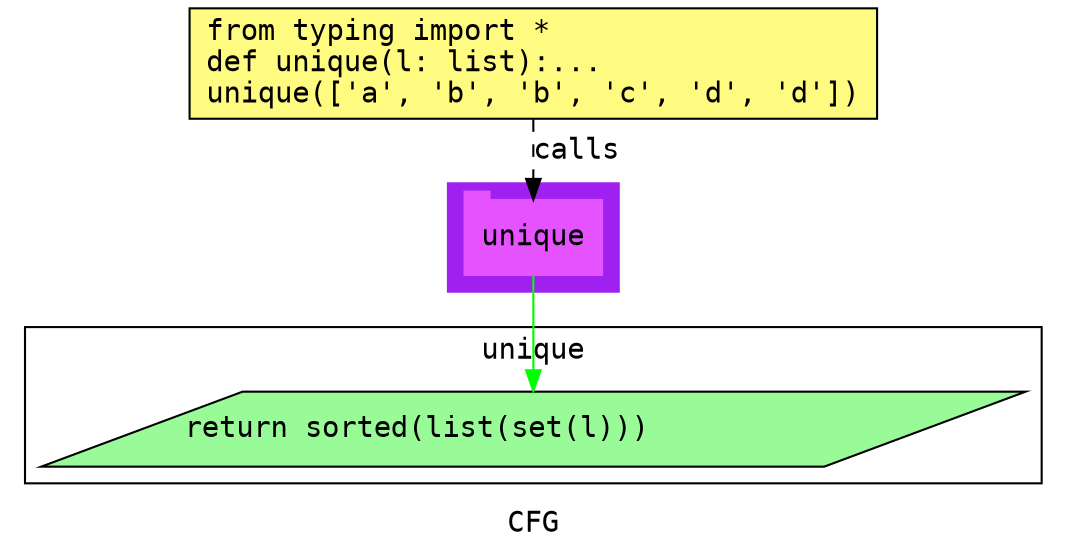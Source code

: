 digraph cluster754CFG {
	graph [bb="0,0,488,259",
		compound=True,
		fontname="DejaVu Sans Mono",
		label=CFG,
		lheight=0.21,
		lp="244,11.5",
		lwidth=0.35,
		pack=False,
		rankdir=TB,
		ranksep=0.02
	];
	node [fontname="DejaVu Sans Mono",
		label="\N"
	];
	edge [fontname="DejaVu Sans Mono"];
	subgraph cluster_1 {
		graph [bb="203,123,285,175",
			color=purple,
			compound=true,
			fontname="DejaVu Sans Mono",
			label="",
			rankdir=TB,
			ranksep=0.02,
			shape=tab,
			style=filled
		];
		node [fontname="DejaVu Sans Mono"];
		edge [fontname="DejaVu Sans Mono"];
		6	[color="#E552FF",
			height=0.5,
			label=unique,
			linenum="[7]",
			pos="244,149",
			shape=tab,
			style=filled,
			width=0.91667];
	}
	subgraph cluster2unique {
		graph [bb="8,31,480,106",
			compound=True,
			fontname="DejaVu Sans Mono",
			label=unique,
			lheight=0.21,
			lp="244,94.5",
			lwidth=0.69,
			pack=False,
			rankdir=TB,
			ranksep=0.02
		];
		node [fontname="DejaVu Sans Mono"];
		edge [fontname="DejaVu Sans Mono"];
		3	[fillcolor="#98fb98",
			height=0.5,
			label="return sorted(list(set(l)))\l",
			linenum="[5]",
			pos="244,57",
			shape=parallelogram,
			style="filled,solid",
			width=6.3265];
	}
	1	[fillcolor="#FFFB81",
		height=0.73611,
		label="from typing import *\ldef unique(l: list):...\lunique(['a', 'b', 'b', 'c', 'd', 'd'])\l",
		linenum="[1]",
		pos="244,232.5",
		shape=rectangle,
		style="filled,solid",
		width=4.5833];
	1 -> 6	[label=calls,
		lp="265,190.5",
		pos="e,244,167.13 244,205.71 244,196.66 244,186.47 244,177.3",
		style=dashed];
	6 -> 3	[color=green,
		pos="e,244,75.3 244,130.65 244,117.82 244,100.11 244,85.381"];
}
